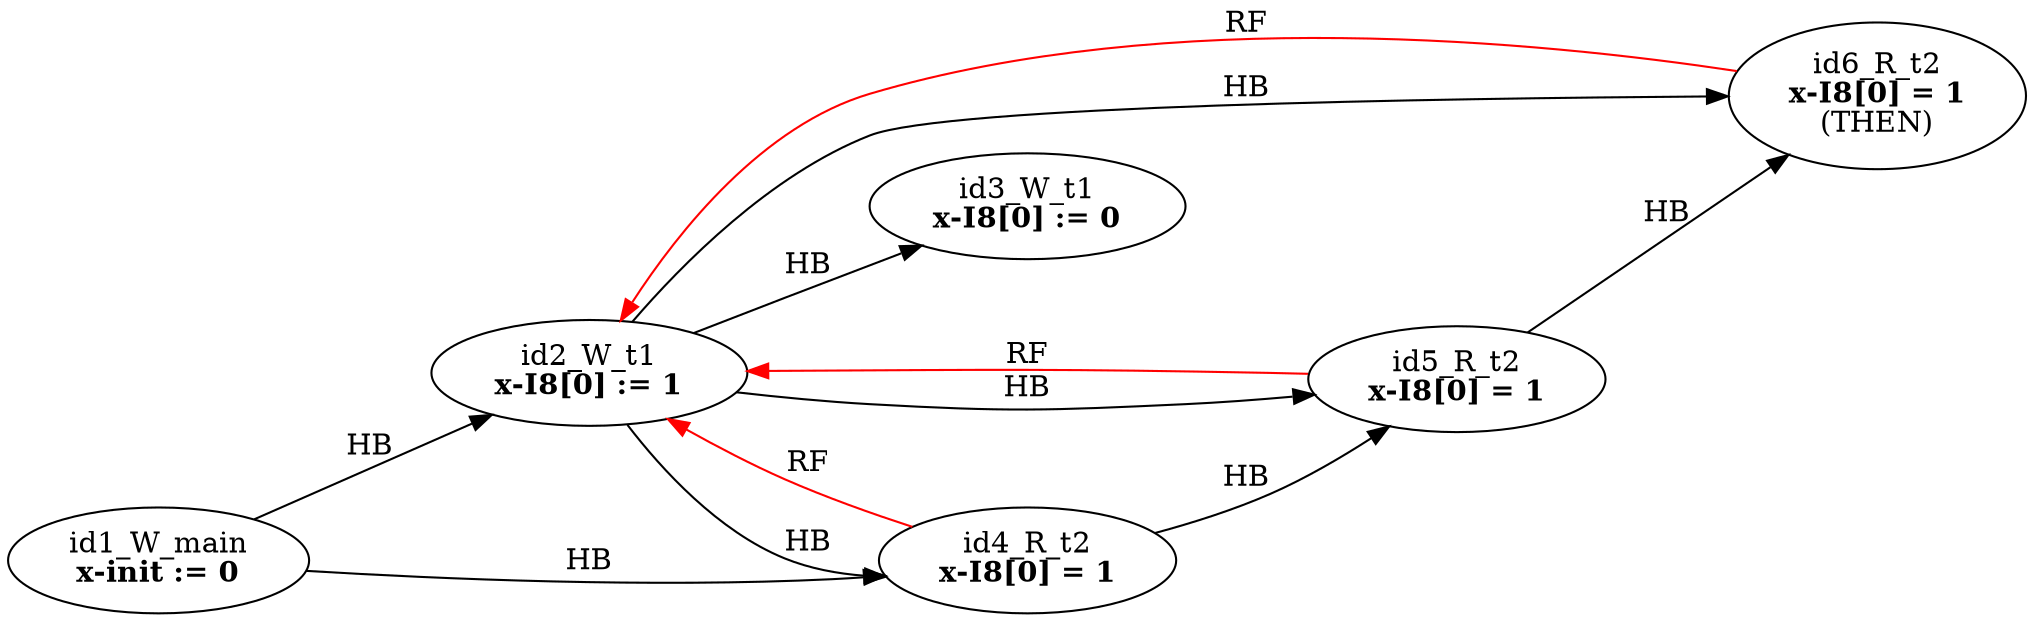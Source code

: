 digraph memory_model {
rankdir=LR;
splines=true; esep=0.5;
id2_W_t1 -> id3_W_t1 [label = "HB", color="black"];
id4_R_t2 -> id5_R_t2 [label = "HB", color="black"];
id1_W_main -> id2_W_t1 [label = "HB", color="black"];
id1_W_main -> id4_R_t2 [label = "HB", color="black"];
id2_W_t1 -> id4_R_t2 [label = "HB", color="black"];
id2_W_t1 -> id5_R_t2 [label = "HB", color="black"];
id5_R_t2 -> id6_R_t2 [label = "HB", color="black"];
id2_W_t1 -> id6_R_t2 [label = "HB", color="black"];
id4_R_t2 -> id2_W_t1 [label = "RF", color="red"];
id5_R_t2 -> id2_W_t1 [label = "RF", color="red"];
id6_R_t2 -> id2_W_t1 [label = "RF", color="red"];
id1_W_main [label=<id1_W_main<br/><B>x-init := 0</B>>, pos="2.5,6!"]
id2_W_t1 [label=<id2_W_t1<br/><B>x-I8[0] := 1</B>>, pos="0,4!"]
id3_W_t1 [label=<id3_W_t1<br/><B>x-I8[0] := 0</B>>, pos="0,2!"]
id4_R_t2 [label=<id4_R_t2<br/><B>x-I8[0] = 1</B>>, pos="5,4!"]
id5_R_t2 [label=<id5_R_t2<br/><B>x-I8[0] = 1</B>>, pos="5,2!"]
id6_R_t2 [label=<id6_R_t2<br/><B>x-I8[0] = 1</B><br/>(THEN)>, pos="5,0!"]
}